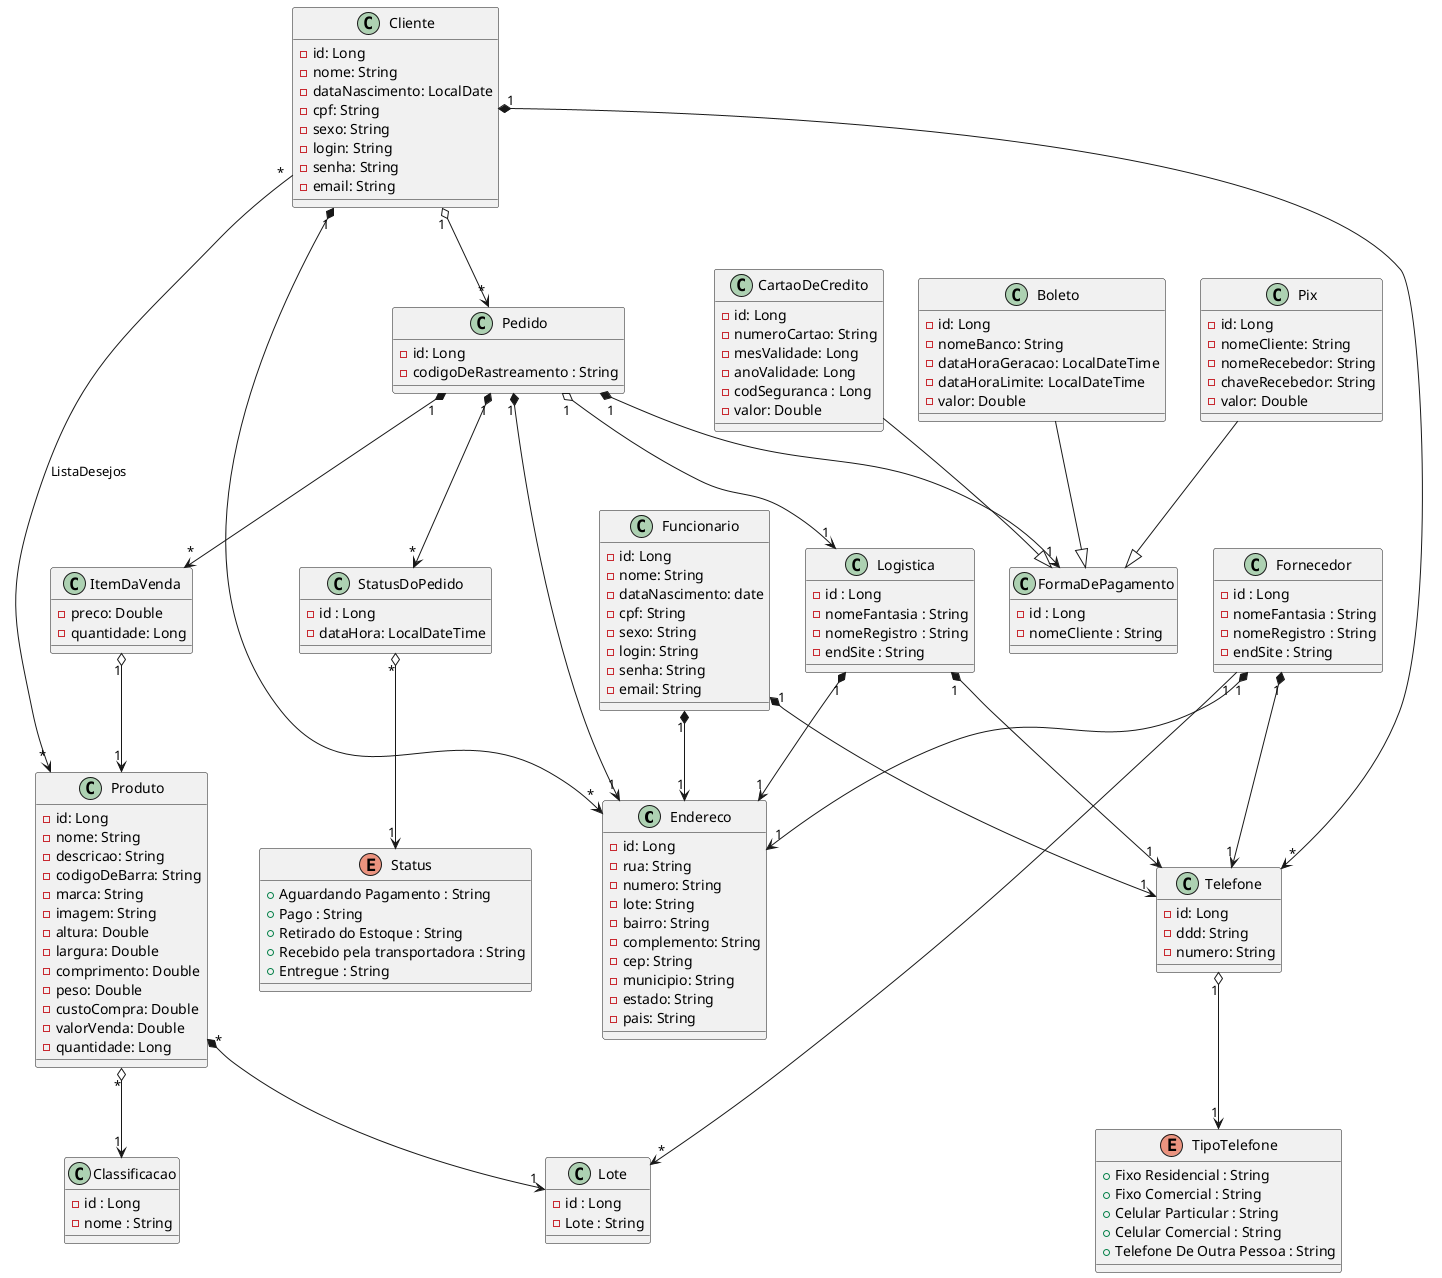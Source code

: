 @startuml Desenho

class Endereco {
    - id: Long
    - rua: String
    - numero: String
    - lote: String
    - bairro: String
    - complemento: String
    - cep: String
    - municipio: String
    - estado: String
    - pais: String
}

class Telefone {
    - id: Long
    - ddd: String
    - numero: String
}

class Cliente {
    - id: Long
    - nome: String
    - dataNascimento: LocalDate
    - cpf: String
    - sexo: String
    - login: String
    - senha: String
    - email: String
}

class Funcionario {
    - id: Long
    - nome: String
    - dataNascimento: date
    - cpf: String
    - sexo: String
    - login: String
    - senha: String
    - email: String
}

class Produto {
    - id: Long
    - nome: String
    - descricao: String
    - codigoDeBarra: String
    - marca: String
    - imagem: String
    - altura: Double
    - largura: Double
    - comprimento: Double
    - peso: Double
    - custoCompra: Double
    - valorVenda: Double
    - quantidade: Long
}

class Lote {
    - id : Long
    - Lote : String
}

class Pedido {
    - id: Long
    - codigoDeRastreamento : String
}

class ItemDaVenda {
    - preco: Double
    - quantidade: Long
}

class Pix {
    - id: Long
    - nomeCliente: String
    - nomeRecebedor: String
    - chaveRecebedor: String
    - valor: Double
}

class CartaoDeCredito {
    - id: Long
    - numeroCartao: String
    - mesValidade: Long
    - anoValidade: Long
    - codSeguranca : Long
    - valor: Double
}

class Boleto {
    - id: Long
    - nomeBanco: String
    - dataHoraGeracao: LocalDateTime
    - dataHoraLimite: LocalDateTime
    - valor: Double
}

class FormaDePagamento {
    - id : Long
    - nomeCliente : String
}

enum Status {
    + Aguardando Pagamento : String
    + Pago : String
    + Retirado do Estoque : String
    + Recebido pela transportadora : String
    + Entregue : String
}

enum TipoTelefone {
    + Fixo Residencial : String
    + Fixo Comercial : String
    + Celular Particular : String
    + Celular Comercial : String
    + Telefone De Outra Pessoa : String
}

class StatusDoPedido {
    - id : Long
    - dataHora: LocalDateTime
}

class Logistica {
    - id : Long
    - nomeFantasia : String
    - nomeRegistro : String
    - endSite : String
}

class Fornecedor {
    - id : Long
    - nomeFantasia : String
    - nomeRegistro : String
    - endSite : String
}

class Classificacao {
    - id : Long
    - nome : String
}

Cliente "1" *--> "*" Endereco
Cliente "1" *--> "*" Telefone
Funcionario "1" *--> "1" Endereco
Funcionario "1" *--> "1" Telefone
Pedido "1" *--> "1" Endereco
Pedido "1" *--> "*" ItemDaVenda
ItemDaVenda "1" o--> "1" Produto
Cliente "*" --> "*" Produto : ListaDesejos
Pix  --|> FormaDePagamento
CartaoDeCredito --|> FormaDePagamento
Boleto --|> FormaDePagamento
Pedido "1" *--> "*" StatusDoPedido
StatusDoPedido "*" o--> "1" Status
Telefone "1" o--> "1" TipoTelefone
Cliente "1" o--> "*" Pedido
Produto "*" o--> "1" Classificacao
Pedido "1" *--> "1" FormaDePagamento
Pedido "1" o--> "1" Logistica
Produto "*" *--> "1" Lote
Fornecedor "1" --> "*" Lote
Logistica "1" *--> "1" Endereco
Logistica "1" *--> "1" Telefone
Fornecedor "1" *--> "1" Endereco
Fornecedor "1" *--> "1" Telefone

@enduml